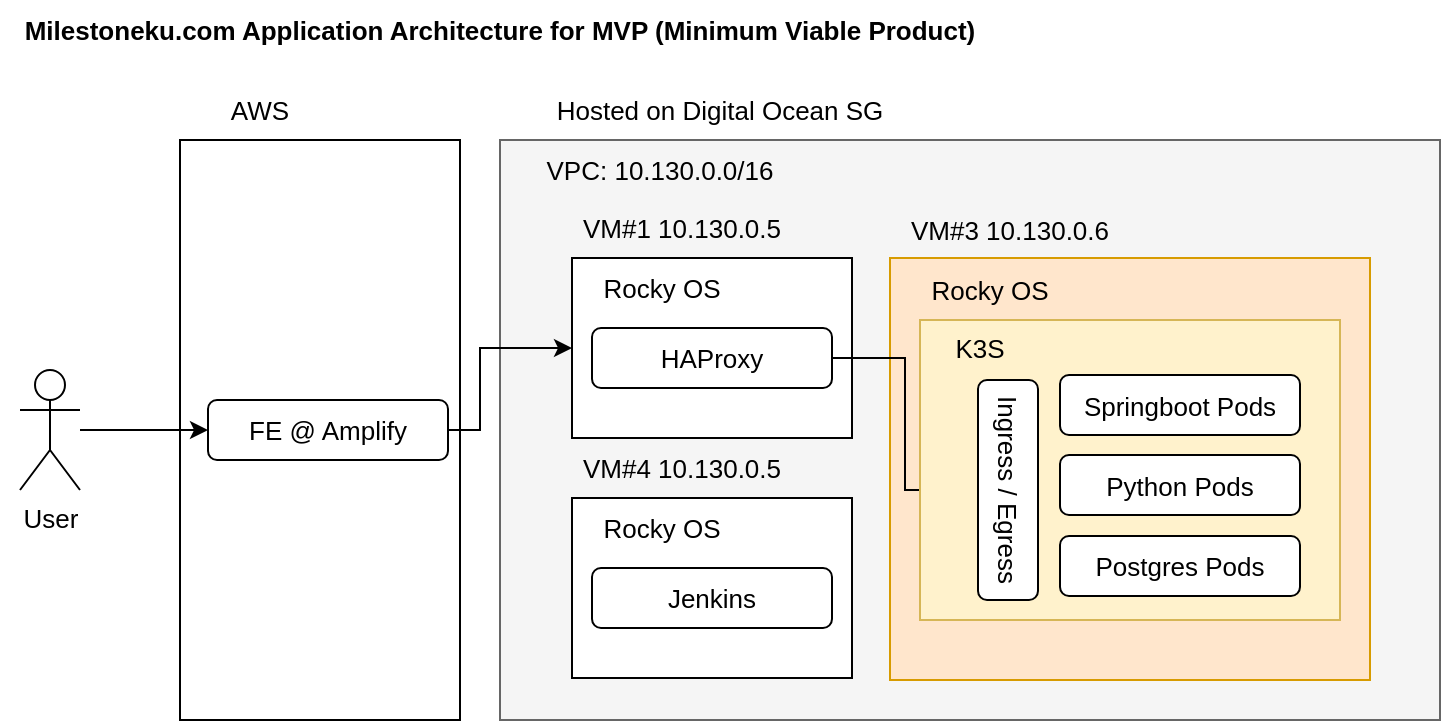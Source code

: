 <mxfile version="19.0.3" type="device"><diagram id="PhGaiARhSw2LeT4Hj-Rv" name="Page-1"><mxGraphModel dx="729" dy="589" grid="1" gridSize="10" guides="1" tooltips="1" connect="1" arrows="1" fold="1" page="1" pageScale="1" pageWidth="1100" pageHeight="850" math="0" shadow="0"><root><mxCell id="0"/><mxCell id="1" parent="0"/><mxCell id="tFVLIApXxdFO9uGtJIgO-1" value="&lt;b style=&quot;font-size: 13px;&quot;&gt;Milestoneku.com Application Architecture for MVP (Minimum Viable Product)&lt;/b&gt;" style="text;html=1;strokeColor=none;fillColor=none;align=center;verticalAlign=middle;whiteSpace=wrap;rounded=0;fontSize=13;" vertex="1" parent="1"><mxGeometry x="20" y="30" width="500" height="30" as="geometry"/></mxCell><mxCell id="tFVLIApXxdFO9uGtJIgO-2" value="" style="rounded=0;whiteSpace=wrap;html=1;fontSize=13;fillColor=#f5f5f5;fontColor=#333333;strokeColor=#666666;" vertex="1" parent="1"><mxGeometry x="270" y="100" width="470" height="290" as="geometry"/></mxCell><mxCell id="tFVLIApXxdFO9uGtJIgO-3" value="VPC:&amp;nbsp;10.130.0.0/16" style="text;html=1;strokeColor=none;fillColor=none;align=center;verticalAlign=middle;whiteSpace=wrap;rounded=0;fontSize=13;" vertex="1" parent="1"><mxGeometry x="320" y="100" width="60" height="30" as="geometry"/></mxCell><mxCell id="tFVLIApXxdFO9uGtJIgO-4" value="" style="rounded=0;whiteSpace=wrap;html=1;fontSize=13;fillColor=#ffe6cc;strokeColor=#d79b00;" vertex="1" parent="1"><mxGeometry x="465" y="159" width="240" height="211" as="geometry"/></mxCell><mxCell id="tFVLIApXxdFO9uGtJIgO-5" value="Rocky OS" style="text;html=1;strokeColor=none;fillColor=none;align=center;verticalAlign=middle;whiteSpace=wrap;rounded=0;fontSize=13;" vertex="1" parent="1"><mxGeometry x="470" y="160" width="90" height="30" as="geometry"/></mxCell><mxCell id="tFVLIApXxdFO9uGtJIgO-7" value="Hosted on Digital Ocean SG" style="text;html=1;strokeColor=none;fillColor=none;align=center;verticalAlign=middle;whiteSpace=wrap;rounded=0;fontSize=13;" vertex="1" parent="1"><mxGeometry x="270" y="70" width="220" height="30" as="geometry"/></mxCell><mxCell id="tFVLIApXxdFO9uGtJIgO-10" value="VM#3 10.130.0.6" style="text;html=1;strokeColor=none;fillColor=none;align=center;verticalAlign=middle;whiteSpace=wrap;rounded=0;fontSize=13;" vertex="1" parent="1"><mxGeometry x="470" y="130" width="110" height="30" as="geometry"/></mxCell><mxCell id="tFVLIApXxdFO9uGtJIgO-11" value="" style="rounded=0;whiteSpace=wrap;html=1;fontSize=13;" vertex="1" parent="1"><mxGeometry x="306" y="159" width="140" height="90" as="geometry"/></mxCell><mxCell id="tFVLIApXxdFO9uGtJIgO-12" value="Rocky OS" style="text;html=1;strokeColor=none;fillColor=none;align=center;verticalAlign=middle;whiteSpace=wrap;rounded=0;fontSize=13;" vertex="1" parent="1"><mxGeometry x="306" y="159" width="90" height="30" as="geometry"/></mxCell><mxCell id="tFVLIApXxdFO9uGtJIgO-13" value="VM#1 10.130.0.5" style="text;html=1;strokeColor=none;fillColor=none;align=center;verticalAlign=middle;whiteSpace=wrap;rounded=0;fontSize=13;" vertex="1" parent="1"><mxGeometry x="306" y="129" width="110" height="30" as="geometry"/></mxCell><mxCell id="tFVLIApXxdFO9uGtJIgO-14" value="User" style="shape=umlActor;verticalLabelPosition=bottom;verticalAlign=top;html=1;outlineConnect=0;fontSize=13;" vertex="1" parent="1"><mxGeometry x="30" y="215" width="30" height="60" as="geometry"/></mxCell><mxCell id="tFVLIApXxdFO9uGtJIgO-38" style="edgeStyle=orthogonalEdgeStyle;rounded=0;orthogonalLoop=1;jettySize=auto;html=1;fontSize=13;" edge="1" parent="1" source="tFVLIApXxdFO9uGtJIgO-15" target="tFVLIApXxdFO9uGtJIgO-32"><mxGeometry relative="1" as="geometry"/></mxCell><mxCell id="tFVLIApXxdFO9uGtJIgO-15" value="HAProxy" style="rounded=1;whiteSpace=wrap;html=1;fontSize=13;" vertex="1" parent="1"><mxGeometry x="316" y="194" width="120" height="30" as="geometry"/></mxCell><mxCell id="tFVLIApXxdFO9uGtJIgO-16" value="" style="rounded=0;whiteSpace=wrap;html=1;fontSize=13;" vertex="1" parent="1"><mxGeometry x="110" y="100" width="140" height="290" as="geometry"/></mxCell><mxCell id="tFVLIApXxdFO9uGtJIgO-17" value="AWS" style="text;html=1;strokeColor=none;fillColor=none;align=center;verticalAlign=middle;whiteSpace=wrap;rounded=0;fontSize=13;" vertex="1" parent="1"><mxGeometry x="110" y="70" width="80" height="30" as="geometry"/></mxCell><mxCell id="tFVLIApXxdFO9uGtJIgO-29" style="edgeStyle=orthogonalEdgeStyle;rounded=0;orthogonalLoop=1;jettySize=auto;html=1;entryX=0;entryY=0.5;entryDx=0;entryDy=0;fontSize=13;" edge="1" parent="1" source="tFVLIApXxdFO9uGtJIgO-19" target="tFVLIApXxdFO9uGtJIgO-11"><mxGeometry relative="1" as="geometry"><Array as="points"><mxPoint x="260" y="245"/><mxPoint x="260" y="204"/></Array></mxGeometry></mxCell><mxCell id="tFVLIApXxdFO9uGtJIgO-19" value="FE @ Amplify" style="rounded=1;whiteSpace=wrap;html=1;fontSize=13;" vertex="1" parent="1"><mxGeometry x="124" y="230" width="120" height="30" as="geometry"/></mxCell><mxCell id="tFVLIApXxdFO9uGtJIgO-20" style="edgeStyle=orthogonalEdgeStyle;rounded=0;orthogonalLoop=1;jettySize=auto;html=1;fontSize=13;" edge="1" parent="1" source="tFVLIApXxdFO9uGtJIgO-14" target="tFVLIApXxdFO9uGtJIgO-19"><mxGeometry relative="1" as="geometry"/></mxCell><mxCell id="tFVLIApXxdFO9uGtJIgO-24" value="" style="rounded=0;whiteSpace=wrap;html=1;fontSize=13;fillColor=#fff2cc;strokeColor=#d6b656;" vertex="1" parent="1"><mxGeometry x="480" y="190" width="210" height="150" as="geometry"/></mxCell><mxCell id="tFVLIApXxdFO9uGtJIgO-25" value="K3S" style="text;html=1;strokeColor=none;fillColor=none;align=center;verticalAlign=middle;whiteSpace=wrap;rounded=0;fontSize=13;" vertex="1" parent="1"><mxGeometry x="480" y="196" width="60" height="15" as="geometry"/></mxCell><mxCell id="tFVLIApXxdFO9uGtJIgO-26" value="Springboot Pods" style="rounded=1;whiteSpace=wrap;html=1;fontSize=13;" vertex="1" parent="1"><mxGeometry x="550" y="217.5" width="120" height="30" as="geometry"/></mxCell><mxCell id="tFVLIApXxdFO9uGtJIgO-27" value="Python Pods" style="rounded=1;whiteSpace=wrap;html=1;fontSize=13;" vertex="1" parent="1"><mxGeometry x="550" y="257.5" width="120" height="30" as="geometry"/></mxCell><mxCell id="tFVLIApXxdFO9uGtJIgO-28" value="Postgres Pods" style="rounded=1;whiteSpace=wrap;html=1;fontSize=13;" vertex="1" parent="1"><mxGeometry x="550" y="298" width="120" height="30" as="geometry"/></mxCell><mxCell id="tFVLIApXxdFO9uGtJIgO-32" value="Ingress / Egress" style="rounded=1;whiteSpace=wrap;html=1;fontSize=13;rotation=90;" vertex="1" parent="1"><mxGeometry x="469" y="260" width="110" height="30" as="geometry"/></mxCell><mxCell id="tFVLIApXxdFO9uGtJIgO-34" value="" style="rounded=0;whiteSpace=wrap;html=1;fontSize=13;" vertex="1" parent="1"><mxGeometry x="306" y="279" width="140" height="90" as="geometry"/></mxCell><mxCell id="tFVLIApXxdFO9uGtJIgO-35" value="Rocky OS" style="text;html=1;strokeColor=none;fillColor=none;align=center;verticalAlign=middle;whiteSpace=wrap;rounded=0;fontSize=13;" vertex="1" parent="1"><mxGeometry x="306" y="279" width="90" height="30" as="geometry"/></mxCell><mxCell id="tFVLIApXxdFO9uGtJIgO-36" value="VM#4 10.130.0.5" style="text;html=1;strokeColor=none;fillColor=none;align=center;verticalAlign=middle;whiteSpace=wrap;rounded=0;fontSize=13;" vertex="1" parent="1"><mxGeometry x="306" y="249" width="110" height="30" as="geometry"/></mxCell><mxCell id="tFVLIApXxdFO9uGtJIgO-37" value="Jenkins" style="rounded=1;whiteSpace=wrap;html=1;fontSize=13;" vertex="1" parent="1"><mxGeometry x="316" y="314" width="120" height="30" as="geometry"/></mxCell></root></mxGraphModel></diagram></mxfile>